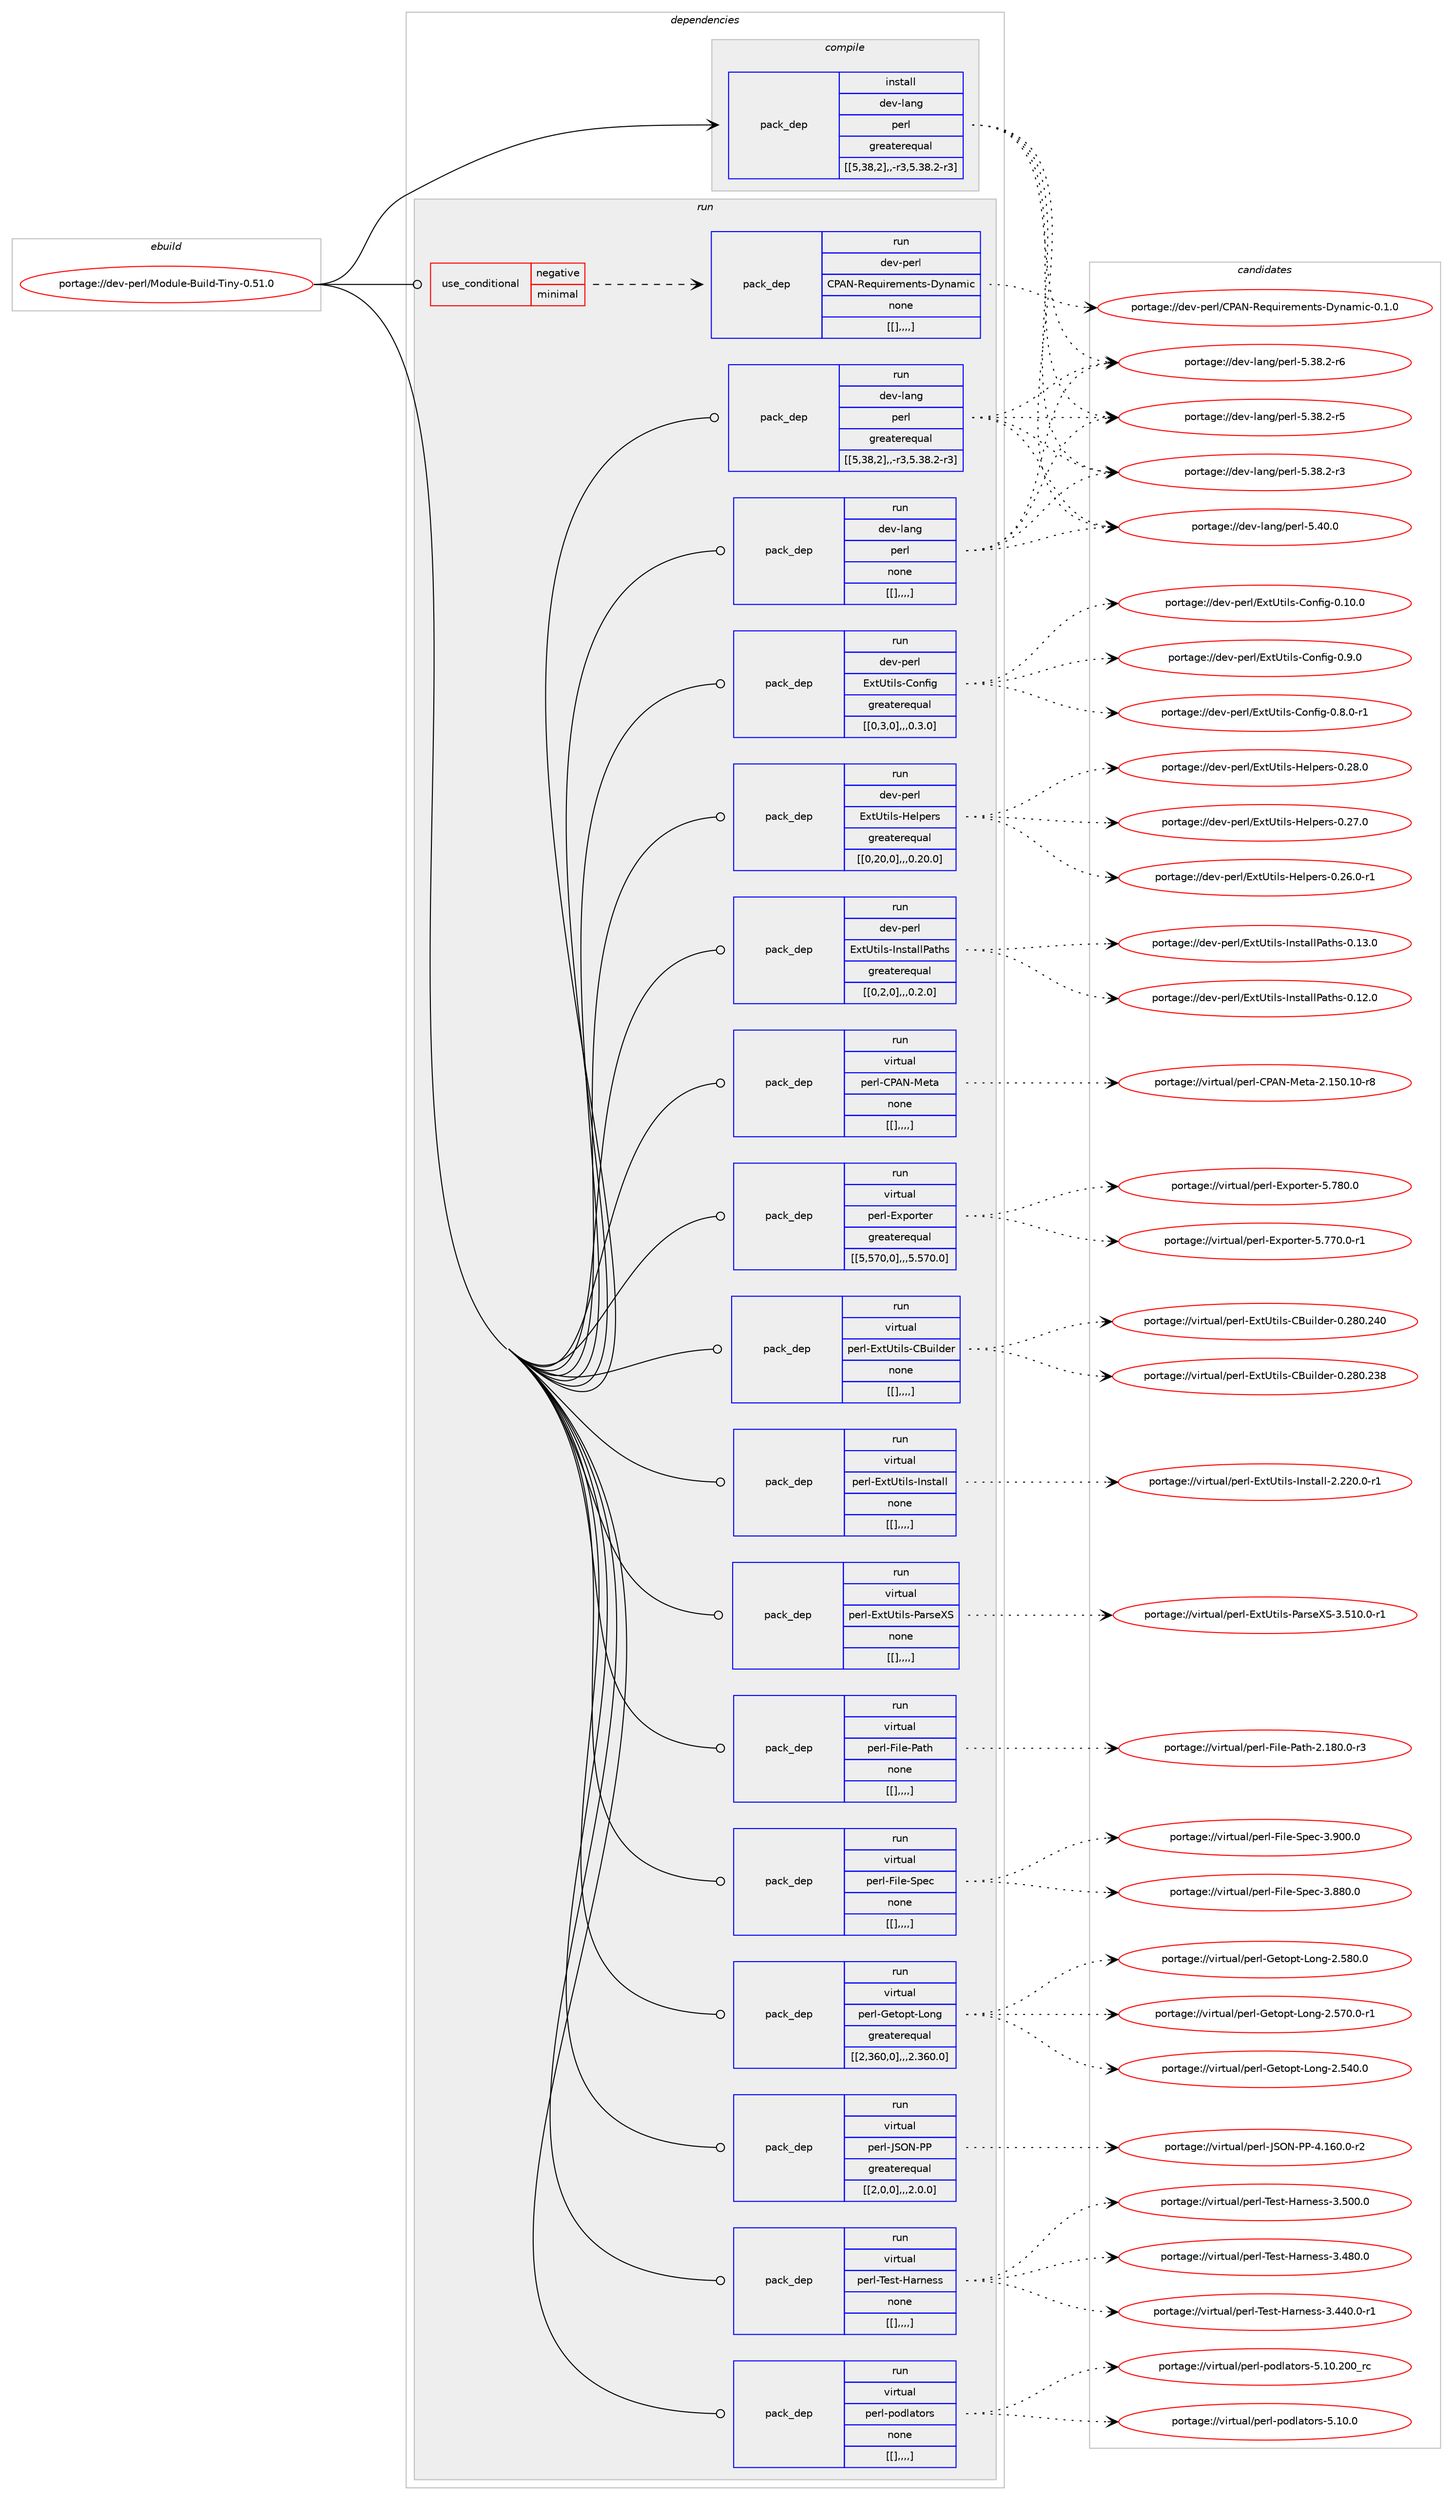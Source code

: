 digraph prolog {

# *************
# Graph options
# *************

newrank=true;
concentrate=true;
compound=true;
graph [rankdir=LR,fontname=Helvetica,fontsize=10,ranksep=1.5];#, ranksep=2.5, nodesep=0.2];
edge  [arrowhead=vee];
node  [fontname=Helvetica,fontsize=10];

# **********
# The ebuild
# **********

subgraph cluster_leftcol {
color=gray;
label=<<i>ebuild</i>>;
id [label="portage://dev-perl/Module-Build-Tiny-0.51.0", color=red, width=4, href="../dev-perl/Module-Build-Tiny-0.51.0.svg"];
}

# ****************
# The dependencies
# ****************

subgraph cluster_midcol {
color=gray;
label=<<i>dependencies</i>>;
subgraph cluster_compile {
fillcolor="#eeeeee";
style=filled;
label=<<i>compile</i>>;
subgraph pack104644 {
dependency137810 [label=<<TABLE BORDER="0" CELLBORDER="1" CELLSPACING="0" CELLPADDING="4" WIDTH="220"><TR><TD ROWSPAN="6" CELLPADDING="30">pack_dep</TD></TR><TR><TD WIDTH="110">install</TD></TR><TR><TD>dev-lang</TD></TR><TR><TD>perl</TD></TR><TR><TD>greaterequal</TD></TR><TR><TD>[[5,38,2],,-r3,5.38.2-r3]</TD></TR></TABLE>>, shape=none, color=blue];
}
id:e -> dependency137810:w [weight=20,style="solid",arrowhead="vee"];
}
subgraph cluster_compileandrun {
fillcolor="#eeeeee";
style=filled;
label=<<i>compile and run</i>>;
}
subgraph cluster_run {
fillcolor="#eeeeee";
style=filled;
label=<<i>run</i>>;
subgraph cond31843 {
dependency137859 [label=<<TABLE BORDER="0" CELLBORDER="1" CELLSPACING="0" CELLPADDING="4"><TR><TD ROWSPAN="3" CELLPADDING="10">use_conditional</TD></TR><TR><TD>negative</TD></TR><TR><TD>minimal</TD></TR></TABLE>>, shape=none, color=red];
subgraph pack104752 {
dependency137896 [label=<<TABLE BORDER="0" CELLBORDER="1" CELLSPACING="0" CELLPADDING="4" WIDTH="220"><TR><TD ROWSPAN="6" CELLPADDING="30">pack_dep</TD></TR><TR><TD WIDTH="110">run</TD></TR><TR><TD>dev-perl</TD></TR><TR><TD>CPAN-Requirements-Dynamic</TD></TR><TR><TD>none</TD></TR><TR><TD>[[],,,,]</TD></TR></TABLE>>, shape=none, color=blue];
}
dependency137859:e -> dependency137896:w [weight=20,style="dashed",arrowhead="vee"];
}
id:e -> dependency137859:w [weight=20,style="solid",arrowhead="odot"];
subgraph pack104782 {
dependency137901 [label=<<TABLE BORDER="0" CELLBORDER="1" CELLSPACING="0" CELLPADDING="4" WIDTH="220"><TR><TD ROWSPAN="6" CELLPADDING="30">pack_dep</TD></TR><TR><TD WIDTH="110">run</TD></TR><TR><TD>dev-lang</TD></TR><TR><TD>perl</TD></TR><TR><TD>greaterequal</TD></TR><TR><TD>[[5,38,2],,-r3,5.38.2-r3]</TD></TR></TABLE>>, shape=none, color=blue];
}
id:e -> dependency137901:w [weight=20,style="solid",arrowhead="odot"];
subgraph pack104784 {
dependency137903 [label=<<TABLE BORDER="0" CELLBORDER="1" CELLSPACING="0" CELLPADDING="4" WIDTH="220"><TR><TD ROWSPAN="6" CELLPADDING="30">pack_dep</TD></TR><TR><TD WIDTH="110">run</TD></TR><TR><TD>dev-lang</TD></TR><TR><TD>perl</TD></TR><TR><TD>none</TD></TR><TR><TD>[[],,,,]</TD></TR></TABLE>>, shape=none, color=blue];
}
id:e -> dependency137903:w [weight=20,style="solid",arrowhead="odot"];
subgraph pack104804 {
dependency137933 [label=<<TABLE BORDER="0" CELLBORDER="1" CELLSPACING="0" CELLPADDING="4" WIDTH="220"><TR><TD ROWSPAN="6" CELLPADDING="30">pack_dep</TD></TR><TR><TD WIDTH="110">run</TD></TR><TR><TD>dev-perl</TD></TR><TR><TD>ExtUtils-Config</TD></TR><TR><TD>greaterequal</TD></TR><TR><TD>[[0,3,0],,,0.3.0]</TD></TR></TABLE>>, shape=none, color=blue];
}
id:e -> dependency137933:w [weight=20,style="solid",arrowhead="odot"];
subgraph pack104821 {
dependency137966 [label=<<TABLE BORDER="0" CELLBORDER="1" CELLSPACING="0" CELLPADDING="4" WIDTH="220"><TR><TD ROWSPAN="6" CELLPADDING="30">pack_dep</TD></TR><TR><TD WIDTH="110">run</TD></TR><TR><TD>dev-perl</TD></TR><TR><TD>ExtUtils-Helpers</TD></TR><TR><TD>greaterequal</TD></TR><TR><TD>[[0,20,0],,,0.20.0]</TD></TR></TABLE>>, shape=none, color=blue];
}
id:e -> dependency137966:w [weight=20,style="solid",arrowhead="odot"];
subgraph pack104853 {
dependency137970 [label=<<TABLE BORDER="0" CELLBORDER="1" CELLSPACING="0" CELLPADDING="4" WIDTH="220"><TR><TD ROWSPAN="6" CELLPADDING="30">pack_dep</TD></TR><TR><TD WIDTH="110">run</TD></TR><TR><TD>dev-perl</TD></TR><TR><TD>ExtUtils-InstallPaths</TD></TR><TR><TD>greaterequal</TD></TR><TR><TD>[[0,2,0],,,0.2.0]</TD></TR></TABLE>>, shape=none, color=blue];
}
id:e -> dependency137970:w [weight=20,style="solid",arrowhead="odot"];
subgraph pack104861 {
dependency137993 [label=<<TABLE BORDER="0" CELLBORDER="1" CELLSPACING="0" CELLPADDING="4" WIDTH="220"><TR><TD ROWSPAN="6" CELLPADDING="30">pack_dep</TD></TR><TR><TD WIDTH="110">run</TD></TR><TR><TD>virtual</TD></TR><TR><TD>perl-CPAN-Meta</TD></TR><TR><TD>none</TD></TR><TR><TD>[[],,,,]</TD></TR></TABLE>>, shape=none, color=blue];
}
id:e -> dependency137993:w [weight=20,style="solid",arrowhead="odot"];
subgraph pack104892 {
dependency138023 [label=<<TABLE BORDER="0" CELLBORDER="1" CELLSPACING="0" CELLPADDING="4" WIDTH="220"><TR><TD ROWSPAN="6" CELLPADDING="30">pack_dep</TD></TR><TR><TD WIDTH="110">run</TD></TR><TR><TD>virtual</TD></TR><TR><TD>perl-Exporter</TD></TR><TR><TD>greaterequal</TD></TR><TR><TD>[[5,570,0],,,5.570.0]</TD></TR></TABLE>>, shape=none, color=blue];
}
id:e -> dependency138023:w [weight=20,style="solid",arrowhead="odot"];
subgraph pack104935 {
dependency138068 [label=<<TABLE BORDER="0" CELLBORDER="1" CELLSPACING="0" CELLPADDING="4" WIDTH="220"><TR><TD ROWSPAN="6" CELLPADDING="30">pack_dep</TD></TR><TR><TD WIDTH="110">run</TD></TR><TR><TD>virtual</TD></TR><TR><TD>perl-ExtUtils-CBuilder</TD></TR><TR><TD>none</TD></TR><TR><TD>[[],,,,]</TD></TR></TABLE>>, shape=none, color=blue];
}
id:e -> dependency138068:w [weight=20,style="solid",arrowhead="odot"];
subgraph pack104955 {
dependency138117 [label=<<TABLE BORDER="0" CELLBORDER="1" CELLSPACING="0" CELLPADDING="4" WIDTH="220"><TR><TD ROWSPAN="6" CELLPADDING="30">pack_dep</TD></TR><TR><TD WIDTH="110">run</TD></TR><TR><TD>virtual</TD></TR><TR><TD>perl-ExtUtils-Install</TD></TR><TR><TD>none</TD></TR><TR><TD>[[],,,,]</TD></TR></TABLE>>, shape=none, color=blue];
}
id:e -> dependency138117:w [weight=20,style="solid",arrowhead="odot"];
subgraph pack105078 {
dependency138200 [label=<<TABLE BORDER="0" CELLBORDER="1" CELLSPACING="0" CELLPADDING="4" WIDTH="220"><TR><TD ROWSPAN="6" CELLPADDING="30">pack_dep</TD></TR><TR><TD WIDTH="110">run</TD></TR><TR><TD>virtual</TD></TR><TR><TD>perl-ExtUtils-ParseXS</TD></TR><TR><TD>none</TD></TR><TR><TD>[[],,,,]</TD></TR></TABLE>>, shape=none, color=blue];
}
id:e -> dependency138200:w [weight=20,style="solid",arrowhead="odot"];
subgraph pack105099 {
dependency138258 [label=<<TABLE BORDER="0" CELLBORDER="1" CELLSPACING="0" CELLPADDING="4" WIDTH="220"><TR><TD ROWSPAN="6" CELLPADDING="30">pack_dep</TD></TR><TR><TD WIDTH="110">run</TD></TR><TR><TD>virtual</TD></TR><TR><TD>perl-File-Path</TD></TR><TR><TD>none</TD></TR><TR><TD>[[],,,,]</TD></TR></TABLE>>, shape=none, color=blue];
}
id:e -> dependency138258:w [weight=20,style="solid",arrowhead="odot"];
subgraph pack105197 {
dependency138342 [label=<<TABLE BORDER="0" CELLBORDER="1" CELLSPACING="0" CELLPADDING="4" WIDTH="220"><TR><TD ROWSPAN="6" CELLPADDING="30">pack_dep</TD></TR><TR><TD WIDTH="110">run</TD></TR><TR><TD>virtual</TD></TR><TR><TD>perl-File-Spec</TD></TR><TR><TD>none</TD></TR><TR><TD>[[],,,,]</TD></TR></TABLE>>, shape=none, color=blue];
}
id:e -> dependency138342:w [weight=20,style="solid",arrowhead="odot"];
subgraph pack105236 {
dependency138376 [label=<<TABLE BORDER="0" CELLBORDER="1" CELLSPACING="0" CELLPADDING="4" WIDTH="220"><TR><TD ROWSPAN="6" CELLPADDING="30">pack_dep</TD></TR><TR><TD WIDTH="110">run</TD></TR><TR><TD>virtual</TD></TR><TR><TD>perl-Getopt-Long</TD></TR><TR><TD>greaterequal</TD></TR><TR><TD>[[2,360,0],,,2.360.0]</TD></TR></TABLE>>, shape=none, color=blue];
}
id:e -> dependency138376:w [weight=20,style="solid",arrowhead="odot"];
subgraph pack105254 {
dependency138380 [label=<<TABLE BORDER="0" CELLBORDER="1" CELLSPACING="0" CELLPADDING="4" WIDTH="220"><TR><TD ROWSPAN="6" CELLPADDING="30">pack_dep</TD></TR><TR><TD WIDTH="110">run</TD></TR><TR><TD>virtual</TD></TR><TR><TD>perl-JSON-PP</TD></TR><TR><TD>greaterequal</TD></TR><TR><TD>[[2,0,0],,,2.0.0]</TD></TR></TABLE>>, shape=none, color=blue];
}
id:e -> dependency138380:w [weight=20,style="solid",arrowhead="odot"];
subgraph pack105259 {
dependency138389 [label=<<TABLE BORDER="0" CELLBORDER="1" CELLSPACING="0" CELLPADDING="4" WIDTH="220"><TR><TD ROWSPAN="6" CELLPADDING="30">pack_dep</TD></TR><TR><TD WIDTH="110">run</TD></TR><TR><TD>virtual</TD></TR><TR><TD>perl-Test-Harness</TD></TR><TR><TD>none</TD></TR><TR><TD>[[],,,,]</TD></TR></TABLE>>, shape=none, color=blue];
}
id:e -> dependency138389:w [weight=20,style="solid",arrowhead="odot"];
subgraph pack105280 {
dependency138421 [label=<<TABLE BORDER="0" CELLBORDER="1" CELLSPACING="0" CELLPADDING="4" WIDTH="220"><TR><TD ROWSPAN="6" CELLPADDING="30">pack_dep</TD></TR><TR><TD WIDTH="110">run</TD></TR><TR><TD>virtual</TD></TR><TR><TD>perl-podlators</TD></TR><TR><TD>none</TD></TR><TR><TD>[[],,,,]</TD></TR></TABLE>>, shape=none, color=blue];
}
id:e -> dependency138421:w [weight=20,style="solid",arrowhead="odot"];
}
}

# **************
# The candidates
# **************

subgraph cluster_choices {
rank=same;
color=gray;
label=<<i>candidates</i>>;

subgraph choice104926 {
color=black;
nodesep=1;
choice10010111845108971101034711210111410845534652484648 [label="portage://dev-lang/perl-5.40.0", color=red, width=4,href="../dev-lang/perl-5.40.0.svg"];
choice100101118451089711010347112101114108455346515646504511454 [label="portage://dev-lang/perl-5.38.2-r6", color=red, width=4,href="../dev-lang/perl-5.38.2-r6.svg"];
choice100101118451089711010347112101114108455346515646504511453 [label="portage://dev-lang/perl-5.38.2-r5", color=red, width=4,href="../dev-lang/perl-5.38.2-r5.svg"];
choice100101118451089711010347112101114108455346515646504511451 [label="portage://dev-lang/perl-5.38.2-r3", color=red, width=4,href="../dev-lang/perl-5.38.2-r3.svg"];
dependency137810:e -> choice10010111845108971101034711210111410845534652484648:w [style=dotted,weight="100"];
dependency137810:e -> choice100101118451089711010347112101114108455346515646504511454:w [style=dotted,weight="100"];
dependency137810:e -> choice100101118451089711010347112101114108455346515646504511453:w [style=dotted,weight="100"];
dependency137810:e -> choice100101118451089711010347112101114108455346515646504511451:w [style=dotted,weight="100"];
}
subgraph choice104932 {
color=black;
nodesep=1;
choice100101118451121011141084767806578458210111311710511410110910111011611545681211109710910599454846494648 [label="portage://dev-perl/CPAN-Requirements-Dynamic-0.1.0", color=red, width=4,href="../dev-perl/CPAN-Requirements-Dynamic-0.1.0.svg"];
dependency137896:e -> choice100101118451121011141084767806578458210111311710511410110910111011611545681211109710910599454846494648:w [style=dotted,weight="100"];
}
subgraph choice104953 {
color=black;
nodesep=1;
choice10010111845108971101034711210111410845534652484648 [label="portage://dev-lang/perl-5.40.0", color=red, width=4,href="../dev-lang/perl-5.40.0.svg"];
choice100101118451089711010347112101114108455346515646504511454 [label="portage://dev-lang/perl-5.38.2-r6", color=red, width=4,href="../dev-lang/perl-5.38.2-r6.svg"];
choice100101118451089711010347112101114108455346515646504511453 [label="portage://dev-lang/perl-5.38.2-r5", color=red, width=4,href="../dev-lang/perl-5.38.2-r5.svg"];
choice100101118451089711010347112101114108455346515646504511451 [label="portage://dev-lang/perl-5.38.2-r3", color=red, width=4,href="../dev-lang/perl-5.38.2-r3.svg"];
dependency137901:e -> choice10010111845108971101034711210111410845534652484648:w [style=dotted,weight="100"];
dependency137901:e -> choice100101118451089711010347112101114108455346515646504511454:w [style=dotted,weight="100"];
dependency137901:e -> choice100101118451089711010347112101114108455346515646504511453:w [style=dotted,weight="100"];
dependency137901:e -> choice100101118451089711010347112101114108455346515646504511451:w [style=dotted,weight="100"];
}
subgraph choice104962 {
color=black;
nodesep=1;
choice10010111845108971101034711210111410845534652484648 [label="portage://dev-lang/perl-5.40.0", color=red, width=4,href="../dev-lang/perl-5.40.0.svg"];
choice100101118451089711010347112101114108455346515646504511454 [label="portage://dev-lang/perl-5.38.2-r6", color=red, width=4,href="../dev-lang/perl-5.38.2-r6.svg"];
choice100101118451089711010347112101114108455346515646504511453 [label="portage://dev-lang/perl-5.38.2-r5", color=red, width=4,href="../dev-lang/perl-5.38.2-r5.svg"];
choice100101118451089711010347112101114108455346515646504511451 [label="portage://dev-lang/perl-5.38.2-r3", color=red, width=4,href="../dev-lang/perl-5.38.2-r3.svg"];
dependency137903:e -> choice10010111845108971101034711210111410845534652484648:w [style=dotted,weight="100"];
dependency137903:e -> choice100101118451089711010347112101114108455346515646504511454:w [style=dotted,weight="100"];
dependency137903:e -> choice100101118451089711010347112101114108455346515646504511453:w [style=dotted,weight="100"];
dependency137903:e -> choice100101118451089711010347112101114108455346515646504511451:w [style=dotted,weight="100"];
}
subgraph choice104994 {
color=black;
nodesep=1;
choice10010111845112101114108476912011685116105108115456711111010210510345484649484648 [label="portage://dev-perl/ExtUtils-Config-0.10.0", color=red, width=4,href="../dev-perl/ExtUtils-Config-0.10.0.svg"];
choice100101118451121011141084769120116851161051081154567111110102105103454846574648 [label="portage://dev-perl/ExtUtils-Config-0.9.0", color=red, width=4,href="../dev-perl/ExtUtils-Config-0.9.0.svg"];
choice1001011184511210111410847691201168511610510811545671111101021051034548465646484511449 [label="portage://dev-perl/ExtUtils-Config-0.8.0-r1", color=red, width=4,href="../dev-perl/ExtUtils-Config-0.8.0-r1.svg"];
dependency137933:e -> choice10010111845112101114108476912011685116105108115456711111010210510345484649484648:w [style=dotted,weight="100"];
dependency137933:e -> choice100101118451121011141084769120116851161051081154567111110102105103454846574648:w [style=dotted,weight="100"];
dependency137933:e -> choice1001011184511210111410847691201168511610510811545671111101021051034548465646484511449:w [style=dotted,weight="100"];
}
subgraph choice105028 {
color=black;
nodesep=1;
choice10010111845112101114108476912011685116105108115457210110811210111411545484650564648 [label="portage://dev-perl/ExtUtils-Helpers-0.28.0", color=red, width=4,href="../dev-perl/ExtUtils-Helpers-0.28.0.svg"];
choice10010111845112101114108476912011685116105108115457210110811210111411545484650554648 [label="portage://dev-perl/ExtUtils-Helpers-0.27.0", color=red, width=4,href="../dev-perl/ExtUtils-Helpers-0.27.0.svg"];
choice100101118451121011141084769120116851161051081154572101108112101114115454846505446484511449 [label="portage://dev-perl/ExtUtils-Helpers-0.26.0-r1", color=red, width=4,href="../dev-perl/ExtUtils-Helpers-0.26.0-r1.svg"];
dependency137966:e -> choice10010111845112101114108476912011685116105108115457210110811210111411545484650564648:w [style=dotted,weight="100"];
dependency137966:e -> choice10010111845112101114108476912011685116105108115457210110811210111411545484650554648:w [style=dotted,weight="100"];
dependency137966:e -> choice100101118451121011141084769120116851161051081154572101108112101114115454846505446484511449:w [style=dotted,weight="100"];
}
subgraph choice105038 {
color=black;
nodesep=1;
choice10010111845112101114108476912011685116105108115457311011511697108108809711610411545484649514648 [label="portage://dev-perl/ExtUtils-InstallPaths-0.13.0", color=red, width=4,href="../dev-perl/ExtUtils-InstallPaths-0.13.0.svg"];
choice10010111845112101114108476912011685116105108115457311011511697108108809711610411545484649504648 [label="portage://dev-perl/ExtUtils-InstallPaths-0.12.0", color=red, width=4,href="../dev-perl/ExtUtils-InstallPaths-0.12.0.svg"];
dependency137970:e -> choice10010111845112101114108476912011685116105108115457311011511697108108809711610411545484649514648:w [style=dotted,weight="100"];
dependency137970:e -> choice10010111845112101114108476912011685116105108115457311011511697108108809711610411545484649504648:w [style=dotted,weight="100"];
}
subgraph choice105056 {
color=black;
nodesep=1;
choice118105114116117971084711210111410845678065784577101116974550464953484649484511456 [label="portage://virtual/perl-CPAN-Meta-2.150.10-r8", color=red, width=4,href="../virtual/perl-CPAN-Meta-2.150.10-r8.svg"];
dependency137993:e -> choice118105114116117971084711210111410845678065784577101116974550464953484649484511456:w [style=dotted,weight="100"];
}
subgraph choice105061 {
color=black;
nodesep=1;
choice118105114116117971084711210111410845691201121111141161011144553465556484648 [label="portage://virtual/perl-Exporter-5.780.0", color=red, width=4,href="../virtual/perl-Exporter-5.780.0.svg"];
choice1181051141161179710847112101114108456912011211111411610111445534655554846484511449 [label="portage://virtual/perl-Exporter-5.770.0-r1", color=red, width=4,href="../virtual/perl-Exporter-5.770.0-r1.svg"];
dependency138023:e -> choice118105114116117971084711210111410845691201121111141161011144553465556484648:w [style=dotted,weight="100"];
dependency138023:e -> choice1181051141161179710847112101114108456912011211111411610111445534655554846484511449:w [style=dotted,weight="100"];
}
subgraph choice105079 {
color=black;
nodesep=1;
choice118105114116117971084711210111410845691201168511610510811545676611710510810010111445484650564846505248 [label="portage://virtual/perl-ExtUtils-CBuilder-0.280.240", color=red, width=4,href="../virtual/perl-ExtUtils-CBuilder-0.280.240.svg"];
choice118105114116117971084711210111410845691201168511610510811545676611710510810010111445484650564846505156 [label="portage://virtual/perl-ExtUtils-CBuilder-0.280.238", color=red, width=4,href="../virtual/perl-ExtUtils-CBuilder-0.280.238.svg"];
dependency138068:e -> choice118105114116117971084711210111410845691201168511610510811545676611710510810010111445484650564846505248:w [style=dotted,weight="100"];
dependency138068:e -> choice118105114116117971084711210111410845691201168511610510811545676611710510810010111445484650564846505156:w [style=dotted,weight="100"];
}
subgraph choice105153 {
color=black;
nodesep=1;
choice118105114116117971084711210111410845691201168511610510811545731101151169710810845504650504846484511449 [label="portage://virtual/perl-ExtUtils-Install-2.220.0-r1", color=red, width=4,href="../virtual/perl-ExtUtils-Install-2.220.0-r1.svg"];
dependency138117:e -> choice118105114116117971084711210111410845691201168511610510811545731101151169710810845504650504846484511449:w [style=dotted,weight="100"];
}
subgraph choice105172 {
color=black;
nodesep=1;
choice1181051141161179710847112101114108456912011685116105108115458097114115101888345514653494846484511449 [label="portage://virtual/perl-ExtUtils-ParseXS-3.510.0-r1", color=red, width=4,href="../virtual/perl-ExtUtils-ParseXS-3.510.0-r1.svg"];
dependency138200:e -> choice1181051141161179710847112101114108456912011685116105108115458097114115101888345514653494846484511449:w [style=dotted,weight="100"];
}
subgraph choice105205 {
color=black;
nodesep=1;
choice1181051141161179710847112101114108457010510810145809711610445504649564846484511451 [label="portage://virtual/perl-File-Path-2.180.0-r3", color=red, width=4,href="../virtual/perl-File-Path-2.180.0-r3.svg"];
dependency138258:e -> choice1181051141161179710847112101114108457010510810145809711610445504649564846484511451:w [style=dotted,weight="100"];
}
subgraph choice105260 {
color=black;
nodesep=1;
choice118105114116117971084711210111410845701051081014583112101994551465748484648 [label="portage://virtual/perl-File-Spec-3.900.0", color=red, width=4,href="../virtual/perl-File-Spec-3.900.0.svg"];
choice118105114116117971084711210111410845701051081014583112101994551465656484648 [label="portage://virtual/perl-File-Spec-3.880.0", color=red, width=4,href="../virtual/perl-File-Spec-3.880.0.svg"];
dependency138342:e -> choice118105114116117971084711210111410845701051081014583112101994551465748484648:w [style=dotted,weight="100"];
dependency138342:e -> choice118105114116117971084711210111410845701051081014583112101994551465656484648:w [style=dotted,weight="100"];
}
subgraph choice105327 {
color=black;
nodesep=1;
choice1181051141161179710847112101114108457110111611111211645761111101034550465356484648 [label="portage://virtual/perl-Getopt-Long-2.580.0", color=red, width=4,href="../virtual/perl-Getopt-Long-2.580.0.svg"];
choice11810511411611797108471121011141084571101116111112116457611111010345504653554846484511449 [label="portage://virtual/perl-Getopt-Long-2.570.0-r1", color=red, width=4,href="../virtual/perl-Getopt-Long-2.570.0-r1.svg"];
choice1181051141161179710847112101114108457110111611111211645761111101034550465352484648 [label="portage://virtual/perl-Getopt-Long-2.540.0", color=red, width=4,href="../virtual/perl-Getopt-Long-2.540.0.svg"];
dependency138376:e -> choice1181051141161179710847112101114108457110111611111211645761111101034550465356484648:w [style=dotted,weight="100"];
dependency138376:e -> choice11810511411611797108471121011141084571101116111112116457611111010345504653554846484511449:w [style=dotted,weight="100"];
dependency138376:e -> choice1181051141161179710847112101114108457110111611111211645761111101034550465352484648:w [style=dotted,weight="100"];
}
subgraph choice105401 {
color=black;
nodesep=1;
choice1181051141161179710847112101114108457483797845808045524649544846484511450 [label="portage://virtual/perl-JSON-PP-4.160.0-r2", color=red, width=4,href="../virtual/perl-JSON-PP-4.160.0-r2.svg"];
dependency138380:e -> choice1181051141161179710847112101114108457483797845808045524649544846484511450:w [style=dotted,weight="100"];
}
subgraph choice105412 {
color=black;
nodesep=1;
choice118105114116117971084711210111410845841011151164572971141101011151154551465348484648 [label="portage://virtual/perl-Test-Harness-3.500.0", color=red, width=4,href="../virtual/perl-Test-Harness-3.500.0.svg"];
choice118105114116117971084711210111410845841011151164572971141101011151154551465256484648 [label="portage://virtual/perl-Test-Harness-3.480.0", color=red, width=4,href="../virtual/perl-Test-Harness-3.480.0.svg"];
choice1181051141161179710847112101114108458410111511645729711411010111511545514652524846484511449 [label="portage://virtual/perl-Test-Harness-3.440.0-r1", color=red, width=4,href="../virtual/perl-Test-Harness-3.440.0-r1.svg"];
dependency138389:e -> choice118105114116117971084711210111410845841011151164572971141101011151154551465348484648:w [style=dotted,weight="100"];
dependency138389:e -> choice118105114116117971084711210111410845841011151164572971141101011151154551465256484648:w [style=dotted,weight="100"];
dependency138389:e -> choice1181051141161179710847112101114108458410111511645729711411010111511545514652524846484511449:w [style=dotted,weight="100"];
}
subgraph choice105427 {
color=black;
nodesep=1;
choice118105114116117971084711210111410845112111100108971161111141154553464948465048489511499 [label="portage://virtual/perl-podlators-5.10.200_rc", color=red, width=4,href="../virtual/perl-podlators-5.10.200_rc.svg"];
choice1181051141161179710847112101114108451121111001089711611111411545534649484648 [label="portage://virtual/perl-podlators-5.10.0", color=red, width=4,href="../virtual/perl-podlators-5.10.0.svg"];
dependency138421:e -> choice118105114116117971084711210111410845112111100108971161111141154553464948465048489511499:w [style=dotted,weight="100"];
dependency138421:e -> choice1181051141161179710847112101114108451121111001089711611111411545534649484648:w [style=dotted,weight="100"];
}
}

}
